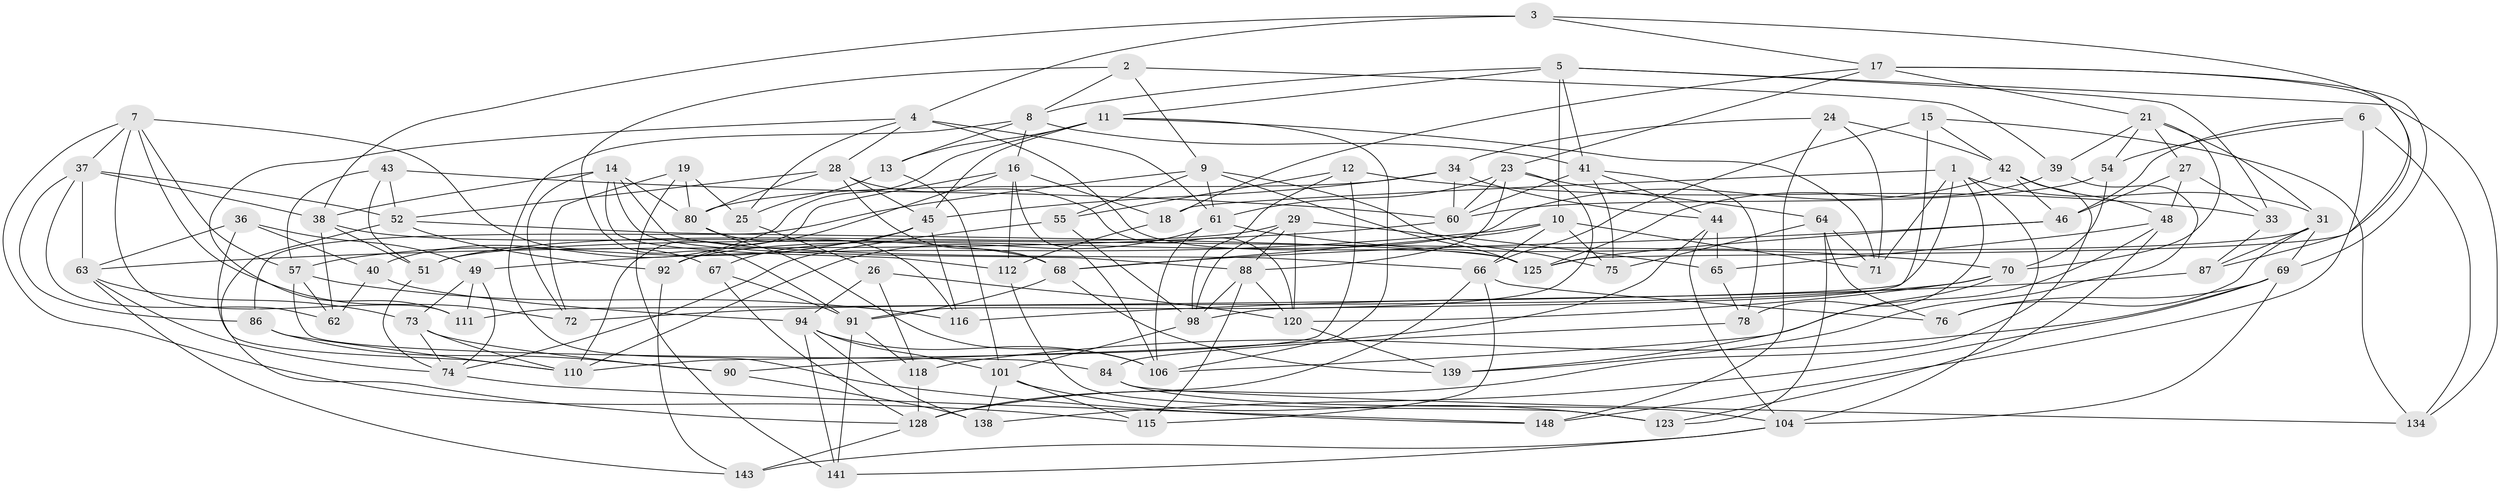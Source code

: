 // Generated by graph-tools (version 1.1) at 2025/52/02/27/25 19:52:32]
// undirected, 95 vertices, 237 edges
graph export_dot {
graph [start="1"]
  node [color=gray90,style=filled];
  1 [super="+59"];
  2;
  3;
  4 [super="+146"];
  5 [super="+85"];
  6;
  7 [super="+35"];
  8 [super="+93"];
  9 [super="+97"];
  10 [super="+22"];
  11 [super="+32"];
  12;
  13;
  14 [super="+114"];
  15;
  16 [super="+121"];
  17 [super="+20"];
  18;
  19;
  21 [super="+147"];
  23 [super="+50"];
  24;
  25;
  26;
  27 [super="+58"];
  28 [super="+140"];
  29 [super="+30"];
  31 [super="+47"];
  33;
  34 [super="+109"];
  36;
  37 [super="+89"];
  38 [super="+133"];
  39;
  40;
  41 [super="+82"];
  42 [super="+95"];
  43;
  44 [super="+56"];
  45 [super="+77"];
  46 [super="+53"];
  48 [super="+105"];
  49 [super="+142"];
  51 [super="+108"];
  52 [super="+79"];
  54;
  55;
  57 [super="+100"];
  60 [super="+131"];
  61 [super="+135"];
  62;
  63 [super="+127"];
  64 [super="+130"];
  65;
  66 [super="+96"];
  67;
  68 [super="+144"];
  69 [super="+119"];
  70 [super="+81"];
  71 [super="+124"];
  72;
  73 [super="+122"];
  74 [super="+83"];
  75;
  76;
  78;
  80 [super="+136"];
  84;
  86;
  87;
  88 [super="+107"];
  90;
  91 [super="+126"];
  92;
  94 [super="+99"];
  98 [super="+102"];
  101 [super="+103"];
  104 [super="+117"];
  106 [super="+113"];
  110 [super="+132"];
  111;
  112;
  115;
  116;
  118;
  120 [super="+145"];
  123;
  125 [super="+129"];
  128 [super="+137"];
  134;
  138;
  139;
  141;
  143;
  148;
  1 -- 111;
  1 -- 104;
  1 -- 18;
  1 -- 78;
  1 -- 71;
  1 -- 31;
  2 -- 8;
  2 -- 39;
  2 -- 91;
  2 -- 9;
  3 -- 4;
  3 -- 17;
  3 -- 38;
  3 -- 125;
  4 -- 28;
  4 -- 25;
  4 -- 125;
  4 -- 111;
  4 -- 61;
  5 -- 134;
  5 -- 41;
  5 -- 8;
  5 -- 33;
  5 -- 11;
  5 -- 10;
  6 -- 54;
  6 -- 134;
  6 -- 46;
  6 -- 148;
  7 -- 67;
  7 -- 57;
  7 -- 72;
  7 -- 115;
  7 -- 111;
  7 -- 37;
  8 -- 148;
  8 -- 41;
  8 -- 16;
  8 -- 13;
  9 -- 61;
  9 -- 125;
  9 -- 86;
  9 -- 75;
  9 -- 55;
  10 -- 66;
  10 -- 75;
  10 -- 49;
  10 -- 68;
  10 -- 71;
  11 -- 40;
  11 -- 71;
  11 -- 45;
  11 -- 13;
  11 -- 106;
  12 -- 55;
  12 -- 33;
  12 -- 98;
  12 -- 110;
  13 -- 101;
  13 -- 25;
  14 -- 112;
  14 -- 72;
  14 -- 88;
  14 -- 80;
  14 -- 38;
  14 -- 66;
  15 -- 98;
  15 -- 134;
  15 -- 42;
  15 -- 66;
  16 -- 112;
  16 -- 110;
  16 -- 18;
  16 -- 92;
  16 -- 106;
  17 -- 87;
  17 -- 18;
  17 -- 23;
  17 -- 21;
  17 -- 69;
  18 -- 112;
  19 -- 72;
  19 -- 25;
  19 -- 141;
  19 -- 80;
  21 -- 70;
  21 -- 54;
  21 -- 39;
  21 -- 27;
  21 -- 31;
  23 -- 60;
  23 -- 64;
  23 -- 88;
  23 -- 91;
  23 -- 61;
  24 -- 71;
  24 -- 34;
  24 -- 148;
  24 -- 42;
  25 -- 26;
  26 -- 118;
  26 -- 94;
  26 -- 120;
  27 -- 33;
  27 -- 46 [weight=2];
  27 -- 48 [weight=2];
  28 -- 52;
  28 -- 68;
  28 -- 120;
  28 -- 80;
  28 -- 45;
  29 -- 51 [weight=2];
  29 -- 65;
  29 -- 88;
  29 -- 98;
  29 -- 120;
  31 -- 69;
  31 -- 51;
  31 -- 76;
  31 -- 87;
  33 -- 87;
  34 -- 80;
  34 -- 60;
  34 -- 45;
  34 -- 44 [weight=2];
  36 -- 63;
  36 -- 40;
  36 -- 110;
  36 -- 49;
  37 -- 52;
  37 -- 63;
  37 -- 38;
  37 -- 62;
  37 -- 86;
  38 -- 68;
  38 -- 62;
  38 -- 51;
  39 -- 139;
  39 -- 125;
  40 -- 62;
  40 -- 94;
  41 -- 75;
  41 -- 78;
  41 -- 44;
  41 -- 60;
  42 -- 46;
  42 -- 48;
  42 -- 92;
  42 -- 128;
  43 -- 51;
  43 -- 60;
  43 -- 52;
  43 -- 57;
  44 -- 65;
  44 -- 104;
  44 -- 90;
  45 -- 57;
  45 -- 67;
  45 -- 116;
  46 -- 68;
  46 -- 125;
  48 -- 123;
  48 -- 65;
  48 -- 106;
  49 -- 73 [weight=2];
  49 -- 111;
  49 -- 74;
  51 -- 74;
  52 -- 128;
  52 -- 92;
  52 -- 125;
  54 -- 60;
  54 -- 70;
  55 -- 98;
  55 -- 74;
  57 -- 116;
  57 -- 84;
  57 -- 62;
  60 -- 63;
  61 -- 110;
  61 -- 70;
  61 -- 106;
  63 -- 143;
  63 -- 73;
  63 -- 74;
  64 -- 75;
  64 -- 123;
  64 -- 76;
  64 -- 71 [weight=2];
  65 -- 78;
  66 -- 76;
  66 -- 128;
  66 -- 115;
  67 -- 91;
  67 -- 128;
  68 -- 91;
  68 -- 139;
  69 -- 76;
  69 -- 118;
  69 -- 138;
  69 -- 104;
  70 -- 139;
  70 -- 72;
  70 -- 120;
  73 -- 90;
  73 -- 74;
  73 -- 110;
  74 -- 148;
  78 -- 84;
  80 -- 116;
  80 -- 106;
  84 -- 134;
  84 -- 104;
  86 -- 90;
  86 -- 110;
  87 -- 116;
  88 -- 98;
  88 -- 115;
  88 -- 120;
  90 -- 138;
  91 -- 141;
  91 -- 118;
  92 -- 143;
  94 -- 101;
  94 -- 138;
  94 -- 106;
  94 -- 141;
  98 -- 101;
  101 -- 115;
  101 -- 138;
  101 -- 123;
  104 -- 143;
  104 -- 141;
  112 -- 123;
  118 -- 128;
  120 -- 139;
  128 -- 143;
}
